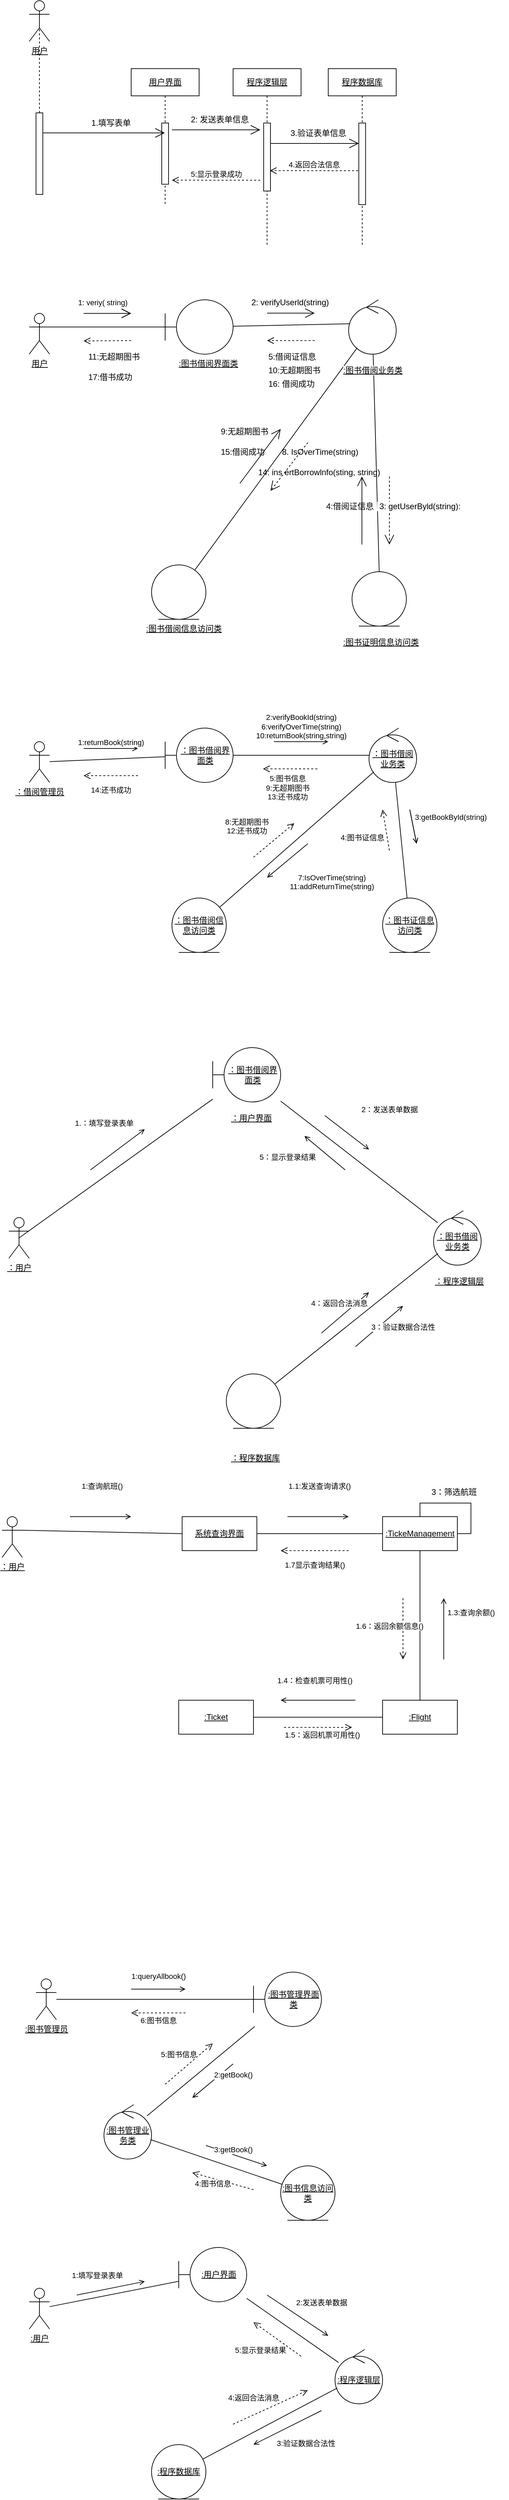 <mxfile version="21.2.9" type="github">
  <diagram name="第 1 页" id="Q6D3COaA3sx65LGmH1Cn">
    <mxGraphModel dx="1195" dy="650" grid="1" gridSize="10" guides="1" tooltips="1" connect="1" arrows="1" fold="1" page="1" pageScale="1" pageWidth="827" pageHeight="1169" math="0" shadow="0">
      <root>
        <mxCell id="0" />
        <mxCell id="1" parent="0" />
        <mxCell id="qRy19qNJVnOFsWcZGTG7-17" value="&lt;u&gt;用户界面&lt;/u&gt;" style="shape=umlLifeline;perimeter=lifelinePerimeter;whiteSpace=wrap;html=1;container=0;dropTarget=0;collapsible=0;recursiveResize=0;outlineConnect=0;portConstraint=eastwest;newEdgeStyle={&quot;edgeStyle&quot;:&quot;elbowEdgeStyle&quot;,&quot;elbow&quot;:&quot;vertical&quot;,&quot;curved&quot;:0,&quot;rounded&quot;:0};" vertex="1" parent="1">
          <mxGeometry x="260" y="510" width="100" height="200" as="geometry" />
        </mxCell>
        <mxCell id="qRy19qNJVnOFsWcZGTG7-18" value="" style="html=1;points=[];perimeter=orthogonalPerimeter;outlineConnect=0;targetShapes=umlLifeline;portConstraint=eastwest;newEdgeStyle={&quot;edgeStyle&quot;:&quot;elbowEdgeStyle&quot;,&quot;elbow&quot;:&quot;vertical&quot;,&quot;curved&quot;:0,&quot;rounded&quot;:0};" vertex="1" parent="qRy19qNJVnOFsWcZGTG7-17">
          <mxGeometry x="45" y="80" width="10" height="90" as="geometry" />
        </mxCell>
        <mxCell id="qRy19qNJVnOFsWcZGTG7-20" value="&lt;u&gt;程序逻辑层&lt;/u&gt;" style="shape=umlLifeline;perimeter=lifelinePerimeter;whiteSpace=wrap;html=1;container=0;dropTarget=0;collapsible=0;recursiveResize=0;outlineConnect=0;portConstraint=eastwest;newEdgeStyle={&quot;edgeStyle&quot;:&quot;elbowEdgeStyle&quot;,&quot;elbow&quot;:&quot;vertical&quot;,&quot;curved&quot;:0,&quot;rounded&quot;:0};" vertex="1" parent="1">
          <mxGeometry x="410" y="510" width="100" height="260" as="geometry" />
        </mxCell>
        <mxCell id="qRy19qNJVnOFsWcZGTG7-21" value="" style="html=1;points=[];perimeter=orthogonalPerimeter;outlineConnect=0;targetShapes=umlLifeline;portConstraint=eastwest;newEdgeStyle={&quot;edgeStyle&quot;:&quot;elbowEdgeStyle&quot;,&quot;elbow&quot;:&quot;vertical&quot;,&quot;curved&quot;:0,&quot;rounded&quot;:0};" vertex="1" parent="qRy19qNJVnOFsWcZGTG7-20">
          <mxGeometry x="45" y="80" width="10" height="100" as="geometry" />
        </mxCell>
        <mxCell id="qRy19qNJVnOFsWcZGTG7-22" value="&lt;u&gt;程序数据库&lt;/u&gt;" style="shape=umlLifeline;perimeter=lifelinePerimeter;whiteSpace=wrap;html=1;container=0;dropTarget=0;collapsible=0;recursiveResize=0;outlineConnect=0;portConstraint=eastwest;newEdgeStyle={&quot;edgeStyle&quot;:&quot;elbowEdgeStyle&quot;,&quot;elbow&quot;:&quot;vertical&quot;,&quot;curved&quot;:0,&quot;rounded&quot;:0};" vertex="1" parent="1">
          <mxGeometry x="550" y="510" width="100" height="260" as="geometry" />
        </mxCell>
        <mxCell id="qRy19qNJVnOFsWcZGTG7-23" value="" style="html=1;points=[];perimeter=orthogonalPerimeter;outlineConnect=0;targetShapes=umlLifeline;portConstraint=eastwest;newEdgeStyle={&quot;edgeStyle&quot;:&quot;elbowEdgeStyle&quot;,&quot;elbow&quot;:&quot;vertical&quot;,&quot;curved&quot;:0,&quot;rounded&quot;:0};" vertex="1" parent="qRy19qNJVnOFsWcZGTG7-22">
          <mxGeometry x="45" y="80" width="10" height="120" as="geometry" />
        </mxCell>
        <mxCell id="qRy19qNJVnOFsWcZGTG7-24" value="" style="endArrow=open;endFill=1;endSize=12;html=1;rounded=0;" edge="1" parent="1">
          <mxGeometry width="160" relative="1" as="geometry">
            <mxPoint x="320" y="600" as="sourcePoint" />
            <mxPoint x="450" y="600" as="targetPoint" />
          </mxGeometry>
        </mxCell>
        <mxCell id="qRy19qNJVnOFsWcZGTG7-25" value="5:显示登录成功" style="html=1;verticalAlign=bottom;endArrow=open;dashed=1;endSize=8;edgeStyle=elbowEdgeStyle;elbow=vertical;curved=0;rounded=0;" edge="1" parent="1">
          <mxGeometry x="0.006" relative="1" as="geometry">
            <mxPoint x="450" y="674.17" as="sourcePoint" />
            <mxPoint x="320" y="674.26" as="targetPoint" />
            <mxPoint as="offset" />
          </mxGeometry>
        </mxCell>
        <mxCell id="qRy19qNJVnOFsWcZGTG7-26" value="4.返回合法信息" style="html=1;verticalAlign=bottom;endArrow=open;dashed=1;endSize=8;edgeStyle=elbowEdgeStyle;elbow=vertical;curved=0;rounded=0;" edge="1" parent="1">
          <mxGeometry relative="1" as="geometry">
            <mxPoint x="594" y="660.17" as="sourcePoint" />
            <mxPoint x="464" y="660.17" as="targetPoint" />
          </mxGeometry>
        </mxCell>
        <mxCell id="qRy19qNJVnOFsWcZGTG7-27" value="&lt;u style=&quot;border-color: var(--border-color);&quot;&gt;用户&lt;/u&gt;" style="shape=umlActor;verticalLabelPosition=bottom;verticalAlign=top;html=1;outlineConnect=0;" vertex="1" parent="1">
          <mxGeometry x="110" y="410" width="30" height="60" as="geometry" />
        </mxCell>
        <mxCell id="qRy19qNJVnOFsWcZGTG7-28" value="2: 发送表单信息" style="text;html=1;align=center;verticalAlign=middle;resizable=0;points=[];autosize=1;strokeColor=none;fillColor=none;" vertex="1" parent="1">
          <mxGeometry x="335" y="570" width="110" height="30" as="geometry" />
        </mxCell>
        <mxCell id="qRy19qNJVnOFsWcZGTG7-29" value="" style="endArrow=open;endFill=1;endSize=12;html=1;rounded=0;" edge="1" parent="1">
          <mxGeometry width="160" relative="1" as="geometry">
            <mxPoint x="465" y="620" as="sourcePoint" />
            <mxPoint x="595" y="620" as="targetPoint" />
          </mxGeometry>
        </mxCell>
        <mxCell id="qRy19qNJVnOFsWcZGTG7-30" value="3.验证表单信息" style="text;html=1;align=center;verticalAlign=middle;resizable=0;points=[];autosize=1;strokeColor=none;fillColor=none;" vertex="1" parent="1">
          <mxGeometry x="480" y="590" width="110" height="30" as="geometry" />
        </mxCell>
        <mxCell id="qRy19qNJVnOFsWcZGTG7-31" value="" style="html=1;points=[];perimeter=orthogonalPerimeter;outlineConnect=0;targetShapes=umlLifeline;portConstraint=eastwest;newEdgeStyle={&quot;edgeStyle&quot;:&quot;elbowEdgeStyle&quot;,&quot;elbow&quot;:&quot;vertical&quot;,&quot;curved&quot;:0,&quot;rounded&quot;:0};" vertex="1" parent="1">
          <mxGeometry x="120" y="575" width="10" height="120" as="geometry" />
        </mxCell>
        <mxCell id="qRy19qNJVnOFsWcZGTG7-32" value="" style="endArrow=none;dashed=1;html=1;rounded=0;entryX=0.5;entryY=0.5;entryDx=0;entryDy=0;entryPerimeter=0;" edge="1" parent="1" source="qRy19qNJVnOFsWcZGTG7-31" target="qRy19qNJVnOFsWcZGTG7-27">
          <mxGeometry width="50" height="50" relative="1" as="geometry">
            <mxPoint x="90" y="570" as="sourcePoint" />
            <mxPoint x="140" y="520" as="targetPoint" />
          </mxGeometry>
        </mxCell>
        <mxCell id="qRy19qNJVnOFsWcZGTG7-33" value="" style="endArrow=open;endFill=1;endSize=12;html=1;rounded=0;" edge="1" parent="1" target="qRy19qNJVnOFsWcZGTG7-17">
          <mxGeometry width="160" relative="1" as="geometry">
            <mxPoint x="130" y="604.5" as="sourcePoint" />
            <mxPoint x="260" y="604.5" as="targetPoint" />
          </mxGeometry>
        </mxCell>
        <mxCell id="qRy19qNJVnOFsWcZGTG7-34" value="1.填写表单" style="text;html=1;align=center;verticalAlign=middle;resizable=0;points=[];autosize=1;strokeColor=none;fillColor=none;" vertex="1" parent="1">
          <mxGeometry x="190" y="575" width="80" height="30" as="geometry" />
        </mxCell>
        <mxCell id="qRy19qNJVnOFsWcZGTG7-52" value="" style="shape=umlBoundary;whiteSpace=wrap;html=1;" vertex="1" parent="1">
          <mxGeometry x="310" y="850" width="100" height="80" as="geometry" />
        </mxCell>
        <mxCell id="qRy19qNJVnOFsWcZGTG7-56" value="&lt;u style=&quot;border-color: var(--border-color);&quot;&gt;用户&lt;/u&gt;" style="shape=umlActor;verticalLabelPosition=bottom;verticalAlign=top;html=1;outlineConnect=0;" vertex="1" parent="1">
          <mxGeometry x="110" y="870" width="30" height="60" as="geometry" />
        </mxCell>
        <mxCell id="qRy19qNJVnOFsWcZGTG7-57" value="" style="ellipse;shape=umlControl;whiteSpace=wrap;html=1;" vertex="1" parent="1">
          <mxGeometry x="580" y="850" width="70" height="80" as="geometry" />
        </mxCell>
        <mxCell id="qRy19qNJVnOFsWcZGTG7-58" value="" style="ellipse;shape=umlEntity;whiteSpace=wrap;html=1;" vertex="1" parent="1">
          <mxGeometry x="585" y="1250" width="80" height="80" as="geometry" />
        </mxCell>
        <mxCell id="qRy19qNJVnOFsWcZGTG7-59" value="" style="ellipse;shape=umlEntity;whiteSpace=wrap;html=1;" vertex="1" parent="1">
          <mxGeometry x="290" y="1240" width="80" height="80" as="geometry" />
        </mxCell>
        <mxCell id="qRy19qNJVnOFsWcZGTG7-60" value="" style="endArrow=none;html=1;rounded=0;fontFamily=Helvetica;fontSize=12;fontColor=default;" edge="1" parent="1" source="qRy19qNJVnOFsWcZGTG7-59" target="qRy19qNJVnOFsWcZGTG7-57">
          <mxGeometry width="50" height="50" relative="1" as="geometry">
            <mxPoint x="250" y="1260" as="sourcePoint" />
            <mxPoint x="300" y="1210" as="targetPoint" />
          </mxGeometry>
        </mxCell>
        <mxCell id="qRy19qNJVnOFsWcZGTG7-61" value="" style="endArrow=none;html=1;rounded=0;fontFamily=Helvetica;fontSize=12;fontColor=default;exitX=0.5;exitY=0;exitDx=0;exitDy=0;" edge="1" parent="1" source="qRy19qNJVnOFsWcZGTG7-58" target="qRy19qNJVnOFsWcZGTG7-57">
          <mxGeometry width="50" height="50" relative="1" as="geometry">
            <mxPoint x="224" y="1458" as="sourcePoint" />
            <mxPoint x="603" y="941" as="targetPoint" />
          </mxGeometry>
        </mxCell>
        <mxCell id="qRy19qNJVnOFsWcZGTG7-62" value="" style="endArrow=none;html=1;rounded=0;fontFamily=Helvetica;fontSize=12;fontColor=default;entryX=0.029;entryY=0.441;entryDx=0;entryDy=0;entryPerimeter=0;" edge="1" parent="1" source="qRy19qNJVnOFsWcZGTG7-52" target="qRy19qNJVnOFsWcZGTG7-57">
          <mxGeometry width="50" height="50" relative="1" as="geometry">
            <mxPoint x="640" y="1450" as="sourcePoint" />
            <mxPoint x="626" y="950" as="targetPoint" />
          </mxGeometry>
        </mxCell>
        <mxCell id="qRy19qNJVnOFsWcZGTG7-63" value="" style="endArrow=none;html=1;rounded=0;fontFamily=Helvetica;fontSize=12;fontColor=default;entryX=1;entryY=0.333;entryDx=0;entryDy=0;entryPerimeter=0;" edge="1" parent="1" source="qRy19qNJVnOFsWcZGTG7-52" target="qRy19qNJVnOFsWcZGTG7-56">
          <mxGeometry width="50" height="50" relative="1" as="geometry">
            <mxPoint x="280" y="900" as="sourcePoint" />
            <mxPoint x="592" y="905" as="targetPoint" />
          </mxGeometry>
        </mxCell>
        <mxCell id="qRy19qNJVnOFsWcZGTG7-65" value="" style="endArrow=open;endFill=1;endSize=12;html=1;rounded=0;" edge="1" parent="1">
          <mxGeometry width="160" relative="1" as="geometry">
            <mxPoint x="190" y="870" as="sourcePoint" />
            <mxPoint x="260" y="870" as="targetPoint" />
          </mxGeometry>
        </mxCell>
        <mxCell id="qRy19qNJVnOFsWcZGTG7-66" value="" style="html=1;verticalAlign=bottom;endArrow=open;dashed=1;endSize=8;edgeStyle=elbowEdgeStyle;elbow=vertical;curved=0;rounded=0;" edge="1" parent="1">
          <mxGeometry x="0.307" y="-9" relative="1" as="geometry">
            <mxPoint x="260" y="910" as="sourcePoint" />
            <mxPoint x="190" y="910.83" as="targetPoint" />
            <mxPoint as="offset" />
          </mxGeometry>
        </mxCell>
        <mxCell id="qRy19qNJVnOFsWcZGTG7-67" value="" style="endArrow=open;endFill=1;endSize=12;html=1;rounded=0;" edge="1" parent="1">
          <mxGeometry width="160" relative="1" as="geometry">
            <mxPoint x="190" y="870" as="sourcePoint" />
            <mxPoint x="260" y="870" as="targetPoint" />
          </mxGeometry>
        </mxCell>
        <mxCell id="qRy19qNJVnOFsWcZGTG7-68" value="" style="html=1;verticalAlign=bottom;endArrow=open;dashed=1;endSize=8;edgeStyle=elbowEdgeStyle;elbow=vertical;curved=0;rounded=0;" edge="1" parent="1">
          <mxGeometry x="0.307" y="-9" relative="1" as="geometry">
            <mxPoint x="530" y="910" as="sourcePoint" />
            <mxPoint x="460" y="910.41" as="targetPoint" />
            <mxPoint as="offset" />
          </mxGeometry>
        </mxCell>
        <mxCell id="qRy19qNJVnOFsWcZGTG7-69" value="" style="endArrow=open;endFill=1;endSize=12;html=1;rounded=0;" edge="1" parent="1">
          <mxGeometry width="160" relative="1" as="geometry">
            <mxPoint x="460" y="869.58" as="sourcePoint" />
            <mxPoint x="530" y="869.58" as="targetPoint" />
          </mxGeometry>
        </mxCell>
        <mxCell id="qRy19qNJVnOFsWcZGTG7-71" value="" style="endArrow=open;endFill=1;endSize=12;html=1;rounded=0;" edge="1" parent="1">
          <mxGeometry width="160" relative="1" as="geometry">
            <mxPoint x="420" y="1120" as="sourcePoint" />
            <mxPoint x="480" y="1040" as="targetPoint" />
          </mxGeometry>
        </mxCell>
        <mxCell id="qRy19qNJVnOFsWcZGTG7-73" value="" style="endArrow=open;endSize=12;dashed=1;html=1;rounded=0;fontFamily=Helvetica;fontSize=12;fontColor=default;" edge="1" parent="1">
          <mxGeometry width="160" relative="1" as="geometry">
            <mxPoint x="520" y="1060" as="sourcePoint" />
            <mxPoint x="465" y="1131" as="targetPoint" />
          </mxGeometry>
        </mxCell>
        <mxCell id="qRy19qNJVnOFsWcZGTG7-74" value="" style="endArrow=open;endFill=1;endSize=12;html=1;rounded=0;" edge="1" parent="1">
          <mxGeometry width="160" relative="1" as="geometry">
            <mxPoint x="599.58" y="1210" as="sourcePoint" />
            <mxPoint x="599.58" y="1110" as="targetPoint" />
          </mxGeometry>
        </mxCell>
        <mxCell id="qRy19qNJVnOFsWcZGTG7-75" value="" style="endArrow=open;endSize=12;dashed=1;html=1;rounded=0;fontFamily=Helvetica;fontSize=12;fontColor=default;" edge="1" parent="1">
          <mxGeometry width="160" relative="1" as="geometry">
            <mxPoint x="640" y="1110" as="sourcePoint" />
            <mxPoint x="640" y="1210" as="targetPoint" />
          </mxGeometry>
        </mxCell>
        <mxCell id="qRy19qNJVnOFsWcZGTG7-76" value="&lt;u style=&quot;border-color: var(--border-color); text-align: center;&quot;&gt;:图书借阅界面类&lt;/u&gt;" style="text;whiteSpace=wrap;html=1;fontSize=12;fontFamily=Helvetica;fontColor=default;" vertex="1" parent="1">
          <mxGeometry x="328" y="930" width="92" height="40" as="geometry" />
        </mxCell>
        <mxCell id="qRy19qNJVnOFsWcZGTG7-77" value="&lt;u style=&quot;border-color: var(--border-color); color: rgb(0, 0, 0); font-family: Helvetica; font-size: 12px; font-style: normal; font-variant-ligatures: normal; font-variant-caps: normal; font-weight: 400; letter-spacing: normal; orphans: 2; text-align: center; text-indent: 0px; text-transform: none; widows: 2; word-spacing: 0px; -webkit-text-stroke-width: 0px; background-color: rgb(251, 251, 251);&quot;&gt;:图书借阅业务类&lt;/u&gt;" style="text;whiteSpace=wrap;html=1;fontSize=12;fontFamily=Helvetica;fontColor=default;" vertex="1" parent="1">
          <mxGeometry x="570" y="940" width="90" height="40" as="geometry" />
        </mxCell>
        <mxCell id="qRy19qNJVnOFsWcZGTG7-78" value="&lt;u style=&quot;border-color: var(--border-color); color: rgb(0, 0, 0); font-family: Helvetica; font-size: 12px; font-style: normal; font-variant-ligatures: normal; font-variant-caps: normal; font-weight: 400; letter-spacing: normal; orphans: 2; text-align: center; text-indent: 0px; text-transform: none; widows: 2; word-spacing: 0px; -webkit-text-stroke-width: 0px; background-color: rgb(251, 251, 251);&quot;&gt;:图书借阅信息访问类&lt;/u&gt;" style="text;whiteSpace=wrap;html=1;fontSize=12;fontFamily=Helvetica;fontColor=default;" vertex="1" parent="1">
          <mxGeometry x="280" y="1320" width="120" height="40" as="geometry" />
        </mxCell>
        <mxCell id="qRy19qNJVnOFsWcZGTG7-79" value="&lt;u style=&quot;border-color: var(--border-color); color: rgb(0, 0, 0); font-family: Helvetica; font-size: 12px; font-style: normal; font-variant-ligatures: normal; font-variant-caps: normal; font-weight: 400; letter-spacing: normal; orphans: 2; text-align: center; text-indent: 0px; text-transform: none; widows: 2; word-spacing: 0px; -webkit-text-stroke-width: 0px; background-color: rgb(251, 251, 251);&quot;&gt;:图书证明信息访问类&lt;/u&gt;" style="text;whiteSpace=wrap;html=1;fontSize=12;fontFamily=Helvetica;fontColor=default;" vertex="1" parent="1">
          <mxGeometry x="570" y="1340" width="120" height="40" as="geometry" />
        </mxCell>
        <mxCell id="qRy19qNJVnOFsWcZGTG7-80" value="&lt;span style=&quot;color: rgb(0, 0, 0); font-family: Helvetica; font-size: 11px; font-style: normal; font-variant-ligatures: normal; font-variant-caps: normal; font-weight: 400; letter-spacing: normal; orphans: 2; text-align: center; text-indent: 0px; text-transform: none; widows: 2; word-spacing: 0px; -webkit-text-stroke-width: 0px; background-color: rgb(255, 255, 255); text-decoration-thickness: initial; text-decoration-style: initial; text-decoration-color: initial; float: none; display: inline !important;&quot;&gt;1: veriy( string)&lt;/span&gt;" style="text;whiteSpace=wrap;html=1;fontSize=12;fontFamily=Helvetica;fontColor=default;" vertex="1" parent="1">
          <mxGeometry x="180" y="840" width="110" height="40" as="geometry" />
        </mxCell>
        <mxCell id="qRy19qNJVnOFsWcZGTG7-81" value="&lt;span style=&quot;color: rgb(0, 0, 0); font-family: Helvetica; font-size: 12px; font-style: normal; font-variant-ligatures: normal; font-variant-caps: normal; font-weight: 400; letter-spacing: normal; orphans: 2; text-align: center; text-indent: 0px; text-transform: none; widows: 2; word-spacing: 0px; -webkit-text-stroke-width: 0px; background-color: rgb(251, 251, 251); text-decoration-thickness: initial; text-decoration-style: initial; text-decoration-color: initial; float: none; display: inline !important;&quot;&gt;2: verifyUserld(string)&amp;nbsp;&lt;/span&gt;" style="text;whiteSpace=wrap;html=1;fontSize=12;fontFamily=Helvetica;fontColor=default;" vertex="1" parent="1">
          <mxGeometry x="435" y="840" width="150" height="40" as="geometry" />
        </mxCell>
        <mxCell id="qRy19qNJVnOFsWcZGTG7-82" value="&lt;span style=&quot;color: rgb(0, 0, 0); font-family: Helvetica; font-size: 12px; font-style: normal; font-variant-ligatures: normal; font-variant-caps: normal; font-weight: 400; letter-spacing: normal; orphans: 2; text-align: center; text-indent: 0px; text-transform: none; widows: 2; word-spacing: 0px; -webkit-text-stroke-width: 0px; background-color: rgb(251, 251, 251); text-decoration-thickness: initial; text-decoration-style: initial; text-decoration-color: initial; float: none; display: inline !important;&quot;&gt;&amp;nbsp;3: getUserByld(string):&lt;/span&gt;" style="text;whiteSpace=wrap;html=1;fontSize=12;fontFamily=Helvetica;fontColor=default;" vertex="1" parent="1">
          <mxGeometry x="620" y="1140" width="160" height="40" as="geometry" />
        </mxCell>
        <mxCell id="qRy19qNJVnOFsWcZGTG7-83" value="4:借阅证信息" style="text;whiteSpace=wrap;html=1;fontSize=12;fontFamily=Helvetica;fontColor=default;" vertex="1" parent="1">
          <mxGeometry x="545" y="1140" width="160" height="40" as="geometry" />
        </mxCell>
        <mxCell id="qRy19qNJVnOFsWcZGTG7-84" value="5:借阅证信息" style="text;whiteSpace=wrap;html=1;fontSize=12;fontFamily=Helvetica;fontColor=default;" vertex="1" parent="1">
          <mxGeometry x="460" y="920" width="80" height="40" as="geometry" />
        </mxCell>
        <mxCell id="qRy19qNJVnOFsWcZGTG7-85" value="11:无超期图书" style="text;whiteSpace=wrap;html=1;fontSize=12;fontFamily=Helvetica;fontColor=default;" vertex="1" parent="1">
          <mxGeometry x="195" y="920" width="80" height="40" as="geometry" />
        </mxCell>
        <mxCell id="qRy19qNJVnOFsWcZGTG7-86" value="17:借书成功" style="text;whiteSpace=wrap;html=1;fontSize=12;fontFamily=Helvetica;fontColor=default;" vertex="1" parent="1">
          <mxGeometry x="195" y="950" width="80" height="40" as="geometry" />
        </mxCell>
        <mxCell id="qRy19qNJVnOFsWcZGTG7-87" value="10:无超期图书" style="text;whiteSpace=wrap;html=1;fontSize=12;fontFamily=Helvetica;fontColor=default;" vertex="1" parent="1">
          <mxGeometry x="460" y="940" width="80" height="40" as="geometry" />
        </mxCell>
        <mxCell id="qRy19qNJVnOFsWcZGTG7-88" value="16: 借阅成功" style="text;whiteSpace=wrap;html=1;fontSize=12;fontFamily=Helvetica;fontColor=default;" vertex="1" parent="1">
          <mxGeometry x="460" y="960" width="80" height="40" as="geometry" />
        </mxCell>
        <mxCell id="qRy19qNJVnOFsWcZGTG7-89" value="15:借阅成功" style="text;whiteSpace=wrap;html=1;fontSize=12;fontFamily=Helvetica;fontColor=default;" vertex="1" parent="1">
          <mxGeometry x="390" y="1060" width="80" height="40" as="geometry" />
        </mxCell>
        <mxCell id="qRy19qNJVnOFsWcZGTG7-90" value="9:无超期图书" style="text;whiteSpace=wrap;html=1;fontSize=12;fontFamily=Helvetica;fontColor=default;" vertex="1" parent="1">
          <mxGeometry x="390" y="1030" width="80" height="40" as="geometry" />
        </mxCell>
        <mxCell id="qRy19qNJVnOFsWcZGTG7-91" value="8. IsOverTime(string)" style="text;whiteSpace=wrap;html=1;fontSize=12;fontFamily=Helvetica;fontColor=default;" vertex="1" parent="1">
          <mxGeometry x="480" y="1060" width="120" height="40" as="geometry" />
        </mxCell>
        <mxCell id="qRy19qNJVnOFsWcZGTG7-92" value="14: ins ertBorrowlnfo(sting, string)" style="text;whiteSpace=wrap;html=1;fontSize=12;fontFamily=Helvetica;fontColor=default;" vertex="1" parent="1">
          <mxGeometry x="445" y="1090" width="200" height="40" as="geometry" />
        </mxCell>
        <mxCell id="qRy19qNJVnOFsWcZGTG7-94" style="rounded=0;orthogonalLoop=1;jettySize=auto;html=1;endArrow=none;endFill=0;" edge="1" parent="1" source="qRy19qNJVnOFsWcZGTG7-95" target="qRy19qNJVnOFsWcZGTG7-96">
          <mxGeometry relative="1" as="geometry" />
        </mxCell>
        <mxCell id="qRy19qNJVnOFsWcZGTG7-95" value="&lt;u&gt;：借阅管理员&lt;/u&gt;" style="shape=umlActor;verticalLabelPosition=bottom;verticalAlign=top;html=1;" vertex="1" parent="1">
          <mxGeometry x="110" y="1500" width="30" height="60" as="geometry" />
        </mxCell>
        <mxCell id="qRy19qNJVnOFsWcZGTG7-96" value="&lt;u&gt;：图书借阅界面类&lt;/u&gt;" style="shape=umlBoundary;whiteSpace=wrap;html=1;" vertex="1" parent="1">
          <mxGeometry x="310" y="1480" width="100" height="80" as="geometry" />
        </mxCell>
        <mxCell id="qRy19qNJVnOFsWcZGTG7-97" value="&lt;u&gt;：图书借阅业务类&lt;/u&gt;" style="ellipse;shape=umlControl;whiteSpace=wrap;html=1;" vertex="1" parent="1">
          <mxGeometry x="610" y="1480" width="70" height="80" as="geometry" />
        </mxCell>
        <mxCell id="qRy19qNJVnOFsWcZGTG7-98" value="&lt;u&gt;：图书证信息访问类&lt;/u&gt;" style="ellipse;shape=umlEntity;whiteSpace=wrap;html=1;" vertex="1" parent="1">
          <mxGeometry x="630" y="1730" width="80" height="80" as="geometry" />
        </mxCell>
        <mxCell id="qRy19qNJVnOFsWcZGTG7-99" value="&lt;u&gt;：图书借阅信息访问类&lt;/u&gt;" style="ellipse;shape=umlEntity;whiteSpace=wrap;html=1;" vertex="1" parent="1">
          <mxGeometry x="320" y="1730" width="80" height="80" as="geometry" />
        </mxCell>
        <mxCell id="qRy19qNJVnOFsWcZGTG7-100" style="rounded=0;orthogonalLoop=1;jettySize=auto;html=1;endArrow=none;endFill=0;" edge="1" parent="1" source="qRy19qNJVnOFsWcZGTG7-96" target="qRy19qNJVnOFsWcZGTG7-97">
          <mxGeometry relative="1" as="geometry">
            <mxPoint x="150" y="1521" as="sourcePoint" />
            <mxPoint x="320" y="1528" as="targetPoint" />
          </mxGeometry>
        </mxCell>
        <mxCell id="qRy19qNJVnOFsWcZGTG7-101" style="rounded=0;orthogonalLoop=1;jettySize=auto;html=1;endArrow=none;endFill=0;" edge="1" parent="1" source="qRy19qNJVnOFsWcZGTG7-99" target="qRy19qNJVnOFsWcZGTG7-97">
          <mxGeometry relative="1" as="geometry">
            <mxPoint x="160" y="1531" as="sourcePoint" />
            <mxPoint x="330" y="1538" as="targetPoint" />
          </mxGeometry>
        </mxCell>
        <mxCell id="qRy19qNJVnOFsWcZGTG7-102" style="rounded=0;orthogonalLoop=1;jettySize=auto;html=1;endArrow=none;endFill=0;" edge="1" parent="1" source="qRy19qNJVnOFsWcZGTG7-98" target="qRy19qNJVnOFsWcZGTG7-97">
          <mxGeometry relative="1" as="geometry">
            <mxPoint x="170" y="1541" as="sourcePoint" />
            <mxPoint x="340" y="1548" as="targetPoint" />
          </mxGeometry>
        </mxCell>
        <mxCell id="qRy19qNJVnOFsWcZGTG7-103" value="1:returnBook(string)" style="html=1;verticalAlign=bottom;endArrow=open;edgeStyle=elbowEdgeStyle;elbow=vertical;curved=0;rounded=0;endFill=0;" edge="1" parent="1">
          <mxGeometry width="80" relative="1" as="geometry">
            <mxPoint x="190" y="1510" as="sourcePoint" />
            <mxPoint x="270" y="1510" as="targetPoint" />
          </mxGeometry>
        </mxCell>
        <mxCell id="qRy19qNJVnOFsWcZGTG7-104" value="14:还书成功" style="html=1;verticalAlign=bottom;endArrow=open;dashed=1;endSize=8;edgeStyle=elbowEdgeStyle;elbow=vertical;curved=0;rounded=0;" edge="1" parent="1">
          <mxGeometry y="30" relative="1" as="geometry">
            <mxPoint x="270" y="1550" as="sourcePoint" />
            <mxPoint x="190" y="1550" as="targetPoint" />
            <mxPoint as="offset" />
          </mxGeometry>
        </mxCell>
        <mxCell id="qRy19qNJVnOFsWcZGTG7-105" value="2:verifyBookId(string)&lt;br&gt;6:verifyOverTime(string)&lt;br&gt;10:returnBook(string,string)" style="html=1;verticalAlign=bottom;endArrow=open;edgeStyle=elbowEdgeStyle;elbow=vertical;curved=0;rounded=0;endFill=0;" edge="1" parent="1">
          <mxGeometry width="80" relative="1" as="geometry">
            <mxPoint x="470" y="1500" as="sourcePoint" />
            <mxPoint x="550" y="1500" as="targetPoint" />
          </mxGeometry>
        </mxCell>
        <mxCell id="qRy19qNJVnOFsWcZGTG7-106" value="5:图书信息&lt;br&gt;9:无超期图书&lt;br&gt;13:还书成功" style="html=1;verticalAlign=bottom;endArrow=open;dashed=1;endSize=8;edgeStyle=elbowEdgeStyle;elbow=vertical;curved=0;rounded=0;" edge="1" parent="1">
          <mxGeometry x="0.099" y="50" relative="1" as="geometry">
            <mxPoint x="534" y="1540" as="sourcePoint" />
            <mxPoint x="454" y="1540" as="targetPoint" />
            <mxPoint as="offset" />
          </mxGeometry>
        </mxCell>
        <mxCell id="qRy19qNJVnOFsWcZGTG7-107" value="3:getBookById(string)" style="html=1;verticalAlign=bottom;endArrow=open;elbow=vertical;rounded=0;endFill=0;" edge="1" parent="1">
          <mxGeometry x="0.231" y="55" width="80" relative="1" as="geometry">
            <mxPoint x="670" y="1600" as="sourcePoint" />
            <mxPoint x="680" y="1650" as="targetPoint" />
            <mxPoint as="offset" />
          </mxGeometry>
        </mxCell>
        <mxCell id="qRy19qNJVnOFsWcZGTG7-108" value="4:图书证信息" style="html=1;verticalAlign=bottom;endArrow=open;dashed=1;endSize=8;elbow=vertical;rounded=0;" edge="1" parent="1">
          <mxGeometry x="-0.46" y="38" relative="1" as="geometry">
            <mxPoint x="640" y="1660" as="sourcePoint" />
            <mxPoint x="630" y="1600" as="targetPoint" />
            <mxPoint as="offset" />
          </mxGeometry>
        </mxCell>
        <mxCell id="qRy19qNJVnOFsWcZGTG7-109" value="7:IsOverTime(string)&lt;br&gt;11:addReturnTime(string)" style="html=1;verticalAlign=bottom;endArrow=open;elbow=vertical;rounded=0;endFill=0;" edge="1" parent="1">
          <mxGeometry x="-0.5" y="78" width="80" relative="1" as="geometry">
            <mxPoint x="520" y="1650" as="sourcePoint" />
            <mxPoint x="460" y="1700" as="targetPoint" />
            <mxPoint as="offset" />
          </mxGeometry>
        </mxCell>
        <mxCell id="qRy19qNJVnOFsWcZGTG7-110" value="8:无超期图书&lt;br&gt;12:还书成功" style="html=1;verticalAlign=bottom;endArrow=open;dashed=1;endSize=8;elbow=vertical;rounded=0;" edge="1" parent="1">
          <mxGeometry x="-0.705" y="29" relative="1" as="geometry">
            <mxPoint x="440" y="1670" as="sourcePoint" />
            <mxPoint x="500" y="1620" as="targetPoint" />
            <mxPoint as="offset" />
          </mxGeometry>
        </mxCell>
        <mxCell id="qRy19qNJVnOFsWcZGTG7-111" value="&lt;u&gt;：图书借阅界面类&lt;/u&gt;" style="shape=umlBoundary;whiteSpace=wrap;html=1;" vertex="1" parent="1">
          <mxGeometry x="380" y="1950" width="100" height="80" as="geometry" />
        </mxCell>
        <mxCell id="qRy19qNJVnOFsWcZGTG7-112" value="&lt;u&gt;：图书借阅业务类&lt;/u&gt;" style="ellipse;shape=umlControl;whiteSpace=wrap;html=1;" vertex="1" parent="1">
          <mxGeometry x="705" y="2190" width="70" height="80" as="geometry" />
        </mxCell>
        <mxCell id="qRy19qNJVnOFsWcZGTG7-113" value="" style="ellipse;shape=umlEntity;whiteSpace=wrap;html=1;" vertex="1" parent="1">
          <mxGeometry x="400" y="2430" width="80" height="80" as="geometry" />
        </mxCell>
        <mxCell id="qRy19qNJVnOFsWcZGTG7-114" value="&lt;u style=&quot;border-color: var(--border-color);&quot;&gt;：用户&lt;/u&gt;" style="shape=umlActor;verticalLabelPosition=bottom;verticalAlign=top;html=1;" vertex="1" parent="1">
          <mxGeometry x="80" y="2200" width="30" height="60" as="geometry" />
        </mxCell>
        <mxCell id="qRy19qNJVnOFsWcZGTG7-115" value="" style="endArrow=none;html=1;rounded=0;fontFamily=Helvetica;fontSize=12;fontColor=default;exitX=0.5;exitY=0.5;exitDx=0;exitDy=0;exitPerimeter=0;" edge="1" parent="1" source="qRy19qNJVnOFsWcZGTG7-114" target="qRy19qNJVnOFsWcZGTG7-111">
          <mxGeometry width="50" height="50" relative="1" as="geometry">
            <mxPoint x="364" y="1258" as="sourcePoint" />
            <mxPoint x="603" y="931" as="targetPoint" />
          </mxGeometry>
        </mxCell>
        <mxCell id="qRy19qNJVnOFsWcZGTG7-116" value="" style="endArrow=none;html=1;rounded=0;fontFamily=Helvetica;fontSize=12;fontColor=default;" edge="1" parent="1" source="qRy19qNJVnOFsWcZGTG7-111" target="qRy19qNJVnOFsWcZGTG7-112">
          <mxGeometry width="50" height="50" relative="1" as="geometry">
            <mxPoint x="105" y="2240" as="sourcePoint" />
            <mxPoint x="390" y="2036" as="targetPoint" />
          </mxGeometry>
        </mxCell>
        <mxCell id="qRy19qNJVnOFsWcZGTG7-117" value="" style="endArrow=none;html=1;rounded=0;fontFamily=Helvetica;fontSize=12;fontColor=default;" edge="1" parent="1" source="qRy19qNJVnOFsWcZGTG7-113" target="qRy19qNJVnOFsWcZGTG7-112">
          <mxGeometry width="50" height="50" relative="1" as="geometry">
            <mxPoint x="490" y="2039" as="sourcePoint" />
            <mxPoint x="721" y="2218" as="targetPoint" />
          </mxGeometry>
        </mxCell>
        <mxCell id="qRy19qNJVnOFsWcZGTG7-121" value="1.：填写登录表单" style="html=1;verticalAlign=bottom;endArrow=open;elbow=vertical;rounded=0;endFill=0;" edge="1" parent="1">
          <mxGeometry x="0.04" y="36" width="80" relative="1" as="geometry">
            <mxPoint x="200" y="2130" as="sourcePoint" />
            <mxPoint x="280" y="2070" as="targetPoint" />
            <mxPoint as="offset" />
          </mxGeometry>
        </mxCell>
        <mxCell id="qRy19qNJVnOFsWcZGTG7-122" value="3:getBookById(string)" style="html=1;verticalAlign=bottom;endArrow=open;elbow=vertical;rounded=0;endFill=0;" edge="1" parent="1">
          <mxGeometry x="0.231" y="55" width="80" relative="1" as="geometry">
            <mxPoint x="670" y="1600" as="sourcePoint" />
            <mxPoint x="680" y="1650" as="targetPoint" />
            <mxPoint as="offset" />
          </mxGeometry>
        </mxCell>
        <mxCell id="qRy19qNJVnOFsWcZGTG7-125" value="2：发送表单数据" style="html=1;verticalAlign=bottom;endArrow=open;elbow=vertical;rounded=0;endFill=0;" edge="1" parent="1">
          <mxGeometry x="0.836" y="58" width="80" relative="1" as="geometry">
            <mxPoint x="545" y="2050" as="sourcePoint" />
            <mxPoint x="610" y="2100" as="targetPoint" />
            <mxPoint as="offset" />
          </mxGeometry>
        </mxCell>
        <mxCell id="qRy19qNJVnOFsWcZGTG7-126" value="5：显示登录结果" style="html=1;verticalAlign=bottom;endArrow=open;elbow=vertical;rounded=0;endFill=0;" edge="1" parent="1">
          <mxGeometry x="0.836" y="47" width="80" relative="1" as="geometry">
            <mxPoint x="575" y="2130" as="sourcePoint" />
            <mxPoint x="515" y="2080" as="targetPoint" />
            <mxPoint as="offset" />
          </mxGeometry>
        </mxCell>
        <mxCell id="qRy19qNJVnOFsWcZGTG7-127" value="4：返回合法消息" style="html=1;verticalAlign=bottom;endArrow=open;elbow=vertical;rounded=0;endFill=0;" edge="1" parent="1">
          <mxGeometry x="-0.08" y="10" width="80" relative="1" as="geometry">
            <mxPoint x="540" y="2370" as="sourcePoint" />
            <mxPoint x="610" y="2310" as="targetPoint" />
            <mxPoint as="offset" />
          </mxGeometry>
        </mxCell>
        <mxCell id="qRy19qNJVnOFsWcZGTG7-128" value="3：验证数据合法性" style="html=1;verticalAlign=bottom;endArrow=open;elbow=vertical;rounded=0;endFill=0;" edge="1" parent="1">
          <mxGeometry x="0.435" y="-30" width="80" relative="1" as="geometry">
            <mxPoint x="590" y="2390" as="sourcePoint" />
            <mxPoint x="660" y="2330" as="targetPoint" />
            <mxPoint as="offset" />
          </mxGeometry>
        </mxCell>
        <mxCell id="qRy19qNJVnOFsWcZGTG7-129" value="&lt;u style=&quot;border-color: var(--border-color); color: rgb(0, 0, 0); font-family: Helvetica; font-size: 12px; font-style: normal; font-variant-ligatures: normal; font-variant-caps: normal; font-weight: 400; letter-spacing: normal; orphans: 2; text-align: center; text-indent: 0px; text-transform: none; widows: 2; word-spacing: 0px; -webkit-text-stroke-width: 0px; background-color: rgb(251, 251, 251);&quot;&gt;：用户界面&lt;/u&gt;" style="text;whiteSpace=wrap;html=1;fontSize=12;fontFamily=Helvetica;fontColor=default;" vertex="1" parent="1">
          <mxGeometry x="405" y="2040" width="110" height="40" as="geometry" />
        </mxCell>
        <mxCell id="qRy19qNJVnOFsWcZGTG7-130" value="&lt;u style=&quot;border-color: var(--border-color); color: rgb(0, 0, 0); font-family: Helvetica; font-size: 12px; font-style: normal; font-variant-ligatures: normal; font-variant-caps: normal; font-weight: 400; letter-spacing: normal; orphans: 2; text-align: center; text-indent: 0px; text-transform: none; widows: 2; word-spacing: 0px; -webkit-text-stroke-width: 0px; background-color: rgb(251, 251, 251);&quot;&gt;：程序逻辑层&lt;/u&gt;" style="text;whiteSpace=wrap;html=1;fontSize=12;fontFamily=Helvetica;fontColor=default;" vertex="1" parent="1">
          <mxGeometry x="705" y="2280" width="110" height="40" as="geometry" />
        </mxCell>
        <mxCell id="qRy19qNJVnOFsWcZGTG7-131" value="&lt;u style=&quot;border-color: var(--border-color); color: rgb(0, 0, 0); font-family: Helvetica; font-size: 12px; font-style: normal; font-variant-ligatures: normal; font-variant-caps: normal; font-weight: 400; letter-spacing: normal; orphans: 2; text-align: center; text-indent: 0px; text-transform: none; widows: 2; word-spacing: 0px; -webkit-text-stroke-width: 0px; background-color: rgb(251, 251, 251);&quot;&gt;：程序数据库&lt;/u&gt;" style="text;whiteSpace=wrap;html=1;fontSize=12;fontFamily=Helvetica;fontColor=default;" vertex="1" parent="1">
          <mxGeometry x="405" y="2540" width="110" height="40" as="geometry" />
        </mxCell>
        <mxCell id="qRy19qNJVnOFsWcZGTG7-132" value="&lt;u style=&quot;border-color: var(--border-color);&quot;&gt;：用户&lt;/u&gt;" style="shape=umlActor;verticalLabelPosition=bottom;verticalAlign=top;html=1;" vertex="1" parent="1">
          <mxGeometry x="70" y="2640" width="30" height="60" as="geometry" />
        </mxCell>
        <mxCell id="qRy19qNJVnOFsWcZGTG7-150" style="rounded=0;orthogonalLoop=1;jettySize=auto;html=1;endArrow=none;endFill=0;" edge="1" parent="1" source="qRy19qNJVnOFsWcZGTG7-151" target="qRy19qNJVnOFsWcZGTG7-152">
          <mxGeometry relative="1" as="geometry" />
        </mxCell>
        <mxCell id="qRy19qNJVnOFsWcZGTG7-151" value="&lt;u&gt;:图书管理员&lt;/u&gt;" style="shape=umlActor;verticalLabelPosition=bottom;verticalAlign=top;html=1;" vertex="1" parent="1">
          <mxGeometry x="120" y="3320" width="30" height="60" as="geometry" />
        </mxCell>
        <mxCell id="qRy19qNJVnOFsWcZGTG7-152" value="&lt;u&gt;:图书管理界面类&lt;/u&gt;" style="shape=umlBoundary;whiteSpace=wrap;html=1;" vertex="1" parent="1">
          <mxGeometry x="440" y="3310" width="100" height="80" as="geometry" />
        </mxCell>
        <mxCell id="qRy19qNJVnOFsWcZGTG7-153" value="&lt;u&gt;:图书管理业务类&lt;/u&gt;" style="ellipse;shape=umlControl;whiteSpace=wrap;html=1;" vertex="1" parent="1">
          <mxGeometry x="220" y="3505" width="70" height="80" as="geometry" />
        </mxCell>
        <mxCell id="qRy19qNJVnOFsWcZGTG7-154" value="&lt;u&gt;:图书信息访问类&lt;/u&gt;" style="ellipse;shape=umlEntity;whiteSpace=wrap;html=1;" vertex="1" parent="1">
          <mxGeometry x="480" y="3595" width="80" height="80" as="geometry" />
        </mxCell>
        <mxCell id="qRy19qNJVnOFsWcZGTG7-155" style="rounded=0;orthogonalLoop=1;jettySize=auto;html=1;endArrow=none;endFill=0;" edge="1" parent="1" source="qRy19qNJVnOFsWcZGTG7-153" target="qRy19qNJVnOFsWcZGTG7-152">
          <mxGeometry relative="1" as="geometry">
            <mxPoint x="160" y="3360" as="sourcePoint" />
            <mxPoint x="434" y="3369" as="targetPoint" />
          </mxGeometry>
        </mxCell>
        <mxCell id="qRy19qNJVnOFsWcZGTG7-156" style="rounded=0;orthogonalLoop=1;jettySize=auto;html=1;endArrow=none;endFill=0;" edge="1" parent="1" source="qRy19qNJVnOFsWcZGTG7-153" target="qRy19qNJVnOFsWcZGTG7-154">
          <mxGeometry relative="1" as="geometry">
            <mxPoint x="170" y="3370" as="sourcePoint" />
            <mxPoint x="444" y="3379" as="targetPoint" />
          </mxGeometry>
        </mxCell>
        <mxCell id="qRy19qNJVnOFsWcZGTG7-157" value="1:queryAllbook()" style="html=1;verticalAlign=bottom;endArrow=open;edgeStyle=elbowEdgeStyle;elbow=vertical;curved=0;rounded=0;endFill=0;" edge="1" parent="1">
          <mxGeometry y="10" width="80" relative="1" as="geometry">
            <mxPoint x="260" y="3335" as="sourcePoint" />
            <mxPoint x="340" y="3335" as="targetPoint" />
            <mxPoint as="offset" />
          </mxGeometry>
        </mxCell>
        <mxCell id="qRy19qNJVnOFsWcZGTG7-158" value="6:图书信息" style="html=1;verticalAlign=bottom;endArrow=open;dashed=1;endSize=8;edgeStyle=elbowEdgeStyle;elbow=vertical;curved=0;rounded=0;" edge="1" parent="1">
          <mxGeometry y="20" relative="1" as="geometry">
            <mxPoint x="340" y="3370" as="sourcePoint" />
            <mxPoint x="260" y="3370" as="targetPoint" />
            <mxPoint as="offset" />
          </mxGeometry>
        </mxCell>
        <mxCell id="qRy19qNJVnOFsWcZGTG7-159" value="2:getBook()" style="html=1;verticalAlign=bottom;endArrow=open;elbow=vertical;rounded=0;endFill=0;" edge="1" parent="1">
          <mxGeometry x="-0.59" y="19" width="80" relative="1" as="geometry">
            <mxPoint x="410" y="3445" as="sourcePoint" />
            <mxPoint x="350" y="3495" as="targetPoint" />
            <mxPoint as="offset" />
          </mxGeometry>
        </mxCell>
        <mxCell id="qRy19qNJVnOFsWcZGTG7-160" value="3:getBook()" style="html=1;verticalAlign=bottom;endArrow=open;elbow=vertical;rounded=0;endFill=0;" edge="1" parent="1">
          <mxGeometry x="-0.1" y="-2" width="80" relative="1" as="geometry">
            <mxPoint x="370" y="3565" as="sourcePoint" />
            <mxPoint x="460" y="3595" as="targetPoint" />
            <mxPoint as="offset" />
          </mxGeometry>
        </mxCell>
        <mxCell id="qRy19qNJVnOFsWcZGTG7-161" value="5:图书信息" style="html=1;verticalAlign=bottom;endArrow=open;dashed=1;endSize=8;elbow=vertical;rounded=0;" edge="1" parent="1">
          <mxGeometry x="-0.176" y="14" relative="1" as="geometry">
            <mxPoint x="310" y="3475" as="sourcePoint" />
            <mxPoint x="380" y="3415" as="targetPoint" />
            <mxPoint as="offset" />
          </mxGeometry>
        </mxCell>
        <mxCell id="qRy19qNJVnOFsWcZGTG7-162" value="4:图书信息" style="html=1;verticalAlign=bottom;endArrow=open;dashed=1;endSize=8;elbow=vertical;rounded=0;" edge="1" parent="1">
          <mxGeometry x="0.238" y="16" relative="1" as="geometry">
            <mxPoint x="440" y="3630" as="sourcePoint" />
            <mxPoint x="350" y="3605" as="targetPoint" />
            <mxPoint as="offset" />
          </mxGeometry>
        </mxCell>
        <mxCell id="qRy19qNJVnOFsWcZGTG7-163" value="&lt;u&gt;:用户&lt;/u&gt;" style="shape=umlActor;verticalLabelPosition=bottom;verticalAlign=top;html=1;" vertex="1" parent="1">
          <mxGeometry x="110" y="3775" width="30" height="60" as="geometry" />
        </mxCell>
        <mxCell id="qRy19qNJVnOFsWcZGTG7-164" value="&lt;u&gt;:用户界面&lt;/u&gt;" style="shape=umlBoundary;whiteSpace=wrap;html=1;" vertex="1" parent="1">
          <mxGeometry x="330" y="3715" width="100" height="80" as="geometry" />
        </mxCell>
        <mxCell id="qRy19qNJVnOFsWcZGTG7-165" value="&lt;u&gt;:程序逻辑层&lt;/u&gt;" style="ellipse;shape=umlControl;whiteSpace=wrap;html=1;" vertex="1" parent="1">
          <mxGeometry x="560" y="3865" width="70" height="80" as="geometry" />
        </mxCell>
        <mxCell id="qRy19qNJVnOFsWcZGTG7-166" value="&lt;u&gt;:程序数据库&lt;/u&gt;" style="ellipse;shape=umlEntity;whiteSpace=wrap;html=1;" vertex="1" parent="1">
          <mxGeometry x="290" y="4005" width="80" height="80" as="geometry" />
        </mxCell>
        <mxCell id="qRy19qNJVnOFsWcZGTG7-167" style="rounded=0;orthogonalLoop=1;jettySize=auto;html=1;endArrow=none;endFill=0;" edge="1" parent="1" source="qRy19qNJVnOFsWcZGTG7-163" target="qRy19qNJVnOFsWcZGTG7-164">
          <mxGeometry relative="1" as="geometry">
            <mxPoint x="299" y="3566" as="sourcePoint" />
            <mxPoint x="492" y="3632" as="targetPoint" />
          </mxGeometry>
        </mxCell>
        <mxCell id="qRy19qNJVnOFsWcZGTG7-168" style="rounded=0;orthogonalLoop=1;jettySize=auto;html=1;endArrow=none;endFill=0;" edge="1" parent="1" source="qRy19qNJVnOFsWcZGTG7-165" target="qRy19qNJVnOFsWcZGTG7-164">
          <mxGeometry relative="1" as="geometry">
            <mxPoint x="150" y="3812" as="sourcePoint" />
            <mxPoint x="340" y="3775" as="targetPoint" />
          </mxGeometry>
        </mxCell>
        <mxCell id="qRy19qNJVnOFsWcZGTG7-169" style="rounded=0;orthogonalLoop=1;jettySize=auto;html=1;endArrow=none;endFill=0;" edge="1" parent="1" source="qRy19qNJVnOFsWcZGTG7-166" target="qRy19qNJVnOFsWcZGTG7-165">
          <mxGeometry relative="1" as="geometry">
            <mxPoint x="160" y="3822" as="sourcePoint" />
            <mxPoint x="350" y="3785" as="targetPoint" />
          </mxGeometry>
        </mxCell>
        <mxCell id="qRy19qNJVnOFsWcZGTG7-170" value="1:填写登录表单" style="html=1;verticalAlign=bottom;endArrow=open;elbow=vertical;rounded=0;endFill=0;" edge="1" parent="1">
          <mxGeometry x="-0.346" y="14" width="80" relative="1" as="geometry">
            <mxPoint x="180" y="3785" as="sourcePoint" />
            <mxPoint x="280" y="3765" as="targetPoint" />
            <mxPoint as="offset" />
          </mxGeometry>
        </mxCell>
        <mxCell id="qRy19qNJVnOFsWcZGTG7-171" value="2:发送表单数据" style="html=1;verticalAlign=bottom;endArrow=open;elbow=vertical;rounded=0;endFill=0;" edge="1" parent="1">
          <mxGeometry x="0.436" y="28" width="80" relative="1" as="geometry">
            <mxPoint x="460" y="3785" as="sourcePoint" />
            <mxPoint x="550" y="3845" as="targetPoint" />
            <mxPoint as="offset" />
          </mxGeometry>
        </mxCell>
        <mxCell id="qRy19qNJVnOFsWcZGTG7-172" value="3:验证数据合法性" style="html=1;verticalAlign=bottom;endArrow=open;elbow=vertical;rounded=0;endFill=0;" edge="1" parent="1">
          <mxGeometry x="-0.176" y="41" width="80" relative="1" as="geometry">
            <mxPoint x="540" y="3955" as="sourcePoint" />
            <mxPoint x="440" y="4005" as="targetPoint" />
            <mxPoint as="offset" />
          </mxGeometry>
        </mxCell>
        <mxCell id="qRy19qNJVnOFsWcZGTG7-173" value="4:返回合法消息" style="html=1;verticalAlign=bottom;endArrow=open;dashed=1;endSize=8;elbow=vertical;rounded=0;" edge="1" parent="1">
          <mxGeometry x="-0.343" y="15" relative="1" as="geometry">
            <mxPoint x="410" y="3975" as="sourcePoint" />
            <mxPoint x="520" y="3925" as="targetPoint" />
            <mxPoint as="offset" />
          </mxGeometry>
        </mxCell>
        <mxCell id="qRy19qNJVnOFsWcZGTG7-174" value="5:显示登录结果" style="html=1;verticalAlign=bottom;endArrow=open;dashed=1;endSize=8;elbow=vertical;rounded=0;" edge="1" parent="1">
          <mxGeometry x="0.135" y="35" relative="1" as="geometry">
            <mxPoint x="510" y="3875" as="sourcePoint" />
            <mxPoint x="440" y="3825" as="targetPoint" />
            <mxPoint as="offset" />
          </mxGeometry>
        </mxCell>
        <mxCell id="qRy19qNJVnOFsWcZGTG7-175" value="系统查询界面" style="html=1;whiteSpace=wrap;strokeColor=default;fontFamily=Helvetica;fontSize=12;fontColor=default;fillColor=default;fontStyle=4" vertex="1" parent="1">
          <mxGeometry x="335" y="2640" width="110" height="50" as="geometry" />
        </mxCell>
        <mxCell id="qRy19qNJVnOFsWcZGTG7-176" value=":TickeManagement" style="html=1;whiteSpace=wrap;strokeColor=default;fontFamily=Helvetica;fontSize=12;fontColor=default;fillColor=default;fontStyle=4" vertex="1" parent="1">
          <mxGeometry x="630" y="2640" width="110" height="50" as="geometry" />
        </mxCell>
        <mxCell id="qRy19qNJVnOFsWcZGTG7-177" value=":Ticket" style="html=1;whiteSpace=wrap;strokeColor=default;fontFamily=Helvetica;fontSize=12;fontColor=default;fillColor=default;fontStyle=4" vertex="1" parent="1">
          <mxGeometry x="330" y="2910" width="110" height="50" as="geometry" />
        </mxCell>
        <mxCell id="qRy19qNJVnOFsWcZGTG7-178" value=":Flight" style="html=1;whiteSpace=wrap;strokeColor=default;fontFamily=Helvetica;fontSize=12;fontColor=default;fillColor=default;fontStyle=4" vertex="1" parent="1">
          <mxGeometry x="630" y="2910" width="110" height="50" as="geometry" />
        </mxCell>
        <mxCell id="qRy19qNJVnOFsWcZGTG7-179" value="" style="endArrow=none;html=1;rounded=0;fontFamily=Helvetica;fontSize=12;fontColor=default;entryX=0;entryY=0.5;entryDx=0;entryDy=0;exitX=1;exitY=0.333;exitDx=0;exitDy=0;exitPerimeter=0;" edge="1" parent="1" source="qRy19qNJVnOFsWcZGTG7-132" target="qRy19qNJVnOFsWcZGTG7-175">
          <mxGeometry width="50" height="50" relative="1" as="geometry">
            <mxPoint x="105" y="2240" as="sourcePoint" />
            <mxPoint x="390" y="2036" as="targetPoint" />
          </mxGeometry>
        </mxCell>
        <mxCell id="qRy19qNJVnOFsWcZGTG7-180" value="" style="endArrow=none;html=1;rounded=0;fontFamily=Helvetica;fontSize=12;fontColor=default;entryX=0;entryY=0.5;entryDx=0;entryDy=0;exitX=1;exitY=0.5;exitDx=0;exitDy=0;" edge="1" parent="1" source="qRy19qNJVnOFsWcZGTG7-175" target="qRy19qNJVnOFsWcZGTG7-176">
          <mxGeometry width="50" height="50" relative="1" as="geometry">
            <mxPoint x="110" y="2660" as="sourcePoint" />
            <mxPoint x="345" y="2675" as="targetPoint" />
          </mxGeometry>
        </mxCell>
        <mxCell id="qRy19qNJVnOFsWcZGTG7-181" value="" style="endArrow=none;html=1;rounded=0;fontFamily=Helvetica;fontSize=12;fontColor=default;entryX=0.5;entryY=0;entryDx=0;entryDy=0;exitX=0.5;exitY=1;exitDx=0;exitDy=0;" edge="1" parent="1" source="qRy19qNJVnOFsWcZGTG7-176" target="qRy19qNJVnOFsWcZGTG7-178">
          <mxGeometry width="50" height="50" relative="1" as="geometry">
            <mxPoint x="455" y="2675" as="sourcePoint" />
            <mxPoint x="640" y="2675" as="targetPoint" />
          </mxGeometry>
        </mxCell>
        <mxCell id="qRy19qNJVnOFsWcZGTG7-182" value="" style="endArrow=none;html=1;rounded=0;fontFamily=Helvetica;fontSize=12;fontColor=default;exitX=0;exitY=0.5;exitDx=0;exitDy=0;" edge="1" parent="1" source="qRy19qNJVnOFsWcZGTG7-178" target="qRy19qNJVnOFsWcZGTG7-177">
          <mxGeometry width="50" height="50" relative="1" as="geometry">
            <mxPoint x="695" y="2700" as="sourcePoint" />
            <mxPoint x="685" y="2920" as="targetPoint" />
          </mxGeometry>
        </mxCell>
        <mxCell id="qRy19qNJVnOFsWcZGTG7-184" value="1:查询航班()" style="html=1;verticalAlign=bottom;endArrow=open;elbow=vertical;rounded=0;endFill=0;" edge="1" parent="1">
          <mxGeometry x="0.04" y="36" width="80" relative="1" as="geometry">
            <mxPoint x="170" y="2640" as="sourcePoint" />
            <mxPoint x="260" y="2640" as="targetPoint" />
            <mxPoint as="offset" />
          </mxGeometry>
        </mxCell>
        <mxCell id="qRy19qNJVnOFsWcZGTG7-186" value="1.1:发送查询请求()" style="html=1;verticalAlign=bottom;endArrow=open;elbow=vertical;rounded=0;endFill=0;" edge="1" parent="1">
          <mxGeometry x="0.037" y="36" width="80" relative="1" as="geometry">
            <mxPoint x="490" y="2640" as="sourcePoint" />
            <mxPoint x="580" y="2640" as="targetPoint" />
            <mxPoint as="offset" />
          </mxGeometry>
        </mxCell>
        <mxCell id="qRy19qNJVnOFsWcZGTG7-188" value="1.7显示查询结果()" style="html=1;verticalAlign=bottom;endArrow=open;dashed=1;endSize=8;elbow=vertical;rounded=0;" edge="1" parent="1">
          <mxGeometry y="30" relative="1" as="geometry">
            <mxPoint x="580" y="2690" as="sourcePoint" />
            <mxPoint x="480" y="2690" as="targetPoint" />
            <mxPoint as="offset" />
          </mxGeometry>
        </mxCell>
        <mxCell id="qRy19qNJVnOFsWcZGTG7-189" style="edgeStyle=orthogonalEdgeStyle;rounded=0;orthogonalLoop=1;jettySize=auto;html=1;entryX=1;entryY=0.5;entryDx=0;entryDy=0;fontFamily=Helvetica;fontSize=12;fontColor=default;endArrow=none;endFill=0;" edge="1" parent="1" source="qRy19qNJVnOFsWcZGTG7-176" target="qRy19qNJVnOFsWcZGTG7-176">
          <mxGeometry relative="1" as="geometry" />
        </mxCell>
        <mxCell id="qRy19qNJVnOFsWcZGTG7-200" value="1.3:查询余额()" style="html=1;verticalAlign=bottom;endArrow=open;elbow=vertical;rounded=0;endFill=0;" edge="1" parent="1">
          <mxGeometry x="0.333" y="-40" width="80" relative="1" as="geometry">
            <mxPoint x="720" y="2850" as="sourcePoint" />
            <mxPoint x="720" y="2760" as="targetPoint" />
            <mxPoint as="offset" />
          </mxGeometry>
        </mxCell>
        <mxCell id="qRy19qNJVnOFsWcZGTG7-201" value="1.6：返回余额信息()" style="html=1;verticalAlign=bottom;endArrow=open;dashed=1;endSize=8;elbow=vertical;rounded=0;" edge="1" parent="1">
          <mxGeometry x="0.111" y="-20" relative="1" as="geometry">
            <mxPoint x="660" y="2760" as="sourcePoint" />
            <mxPoint x="660" y="2850" as="targetPoint" />
            <mxPoint as="offset" />
          </mxGeometry>
        </mxCell>
        <mxCell id="qRy19qNJVnOFsWcZGTG7-202" value="1.4：检查机票可用性()" style="html=1;verticalAlign=bottom;endArrow=open;elbow=vertical;rounded=0;endFill=0;" edge="1" parent="1">
          <mxGeometry x="0.091" y="-20" width="80" relative="1" as="geometry">
            <mxPoint x="590" y="2910" as="sourcePoint" />
            <mxPoint x="480" y="2910" as="targetPoint" />
            <mxPoint as="offset" />
          </mxGeometry>
        </mxCell>
        <mxCell id="qRy19qNJVnOFsWcZGTG7-203" value="1.5：返回机票可用性()" style="html=1;verticalAlign=bottom;endArrow=open;dashed=1;endSize=8;elbow=vertical;rounded=0;" edge="1" parent="1">
          <mxGeometry x="0.111" y="-20" relative="1" as="geometry">
            <mxPoint x="485" y="2950" as="sourcePoint" />
            <mxPoint x="585" y="2950" as="targetPoint" />
            <mxPoint as="offset" />
          </mxGeometry>
        </mxCell>
        <mxCell id="qRy19qNJVnOFsWcZGTG7-205" value="&lt;span style=&quot;border-color: var(--border-color); color: rgb(0, 0, 0); font-family: Helvetica; font-size: 12px; font-style: normal; font-variant-ligatures: normal; font-variant-caps: normal; font-weight: 400; letter-spacing: normal; orphans: 2; text-align: center; text-indent: 0px; text-transform: none; widows: 2; word-spacing: 0px; -webkit-text-stroke-width: 0px; background-color: rgb(251, 251, 251);&quot;&gt;3：筛选航班&lt;/span&gt;" style="text;whiteSpace=wrap;html=1;fontSize=12;fontFamily=Helvetica;fontColor=default;fontStyle=0" vertex="1" parent="1">
          <mxGeometry x="700" y="2590" width="110" height="40" as="geometry" />
        </mxCell>
      </root>
    </mxGraphModel>
  </diagram>
</mxfile>
